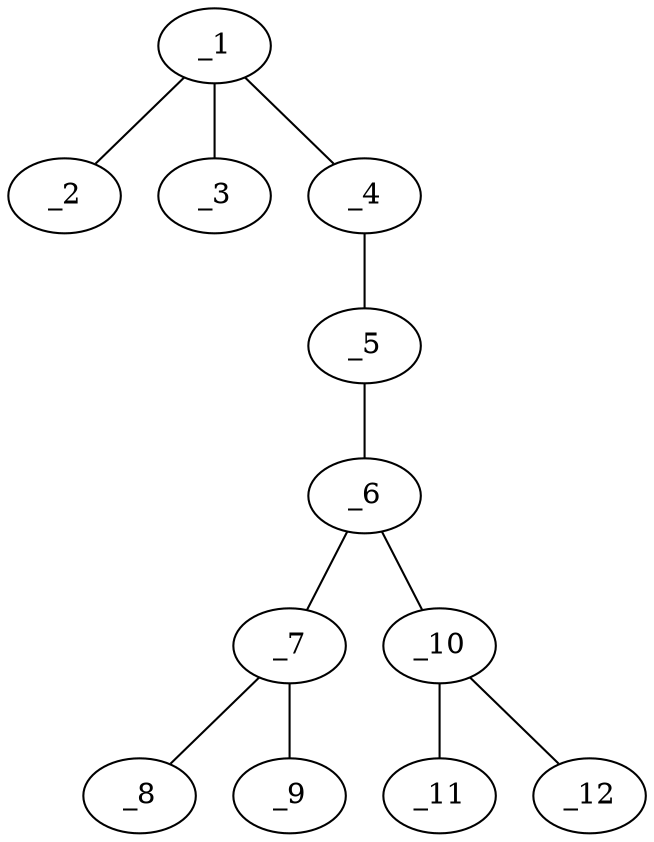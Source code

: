 graph molid635050 {
	_1	 [charge=0,
		chem=6,
		symbol="P  ",
		x="2.866",
		y="-1.75"];
	_2	 [charge=0,
		chem=1,
		symbol="C  ",
		x=2,
		y="-2.25"];
	_1 -- _2	 [valence=1];
	_3	 [charge=0,
		chem=1,
		symbol="C  ",
		x="3.7321",
		y="-2.25"];
	_1 -- _3	 [valence=1];
	_4	 [charge=0,
		chem=1,
		symbol="C  ",
		x="2.866",
		y="-0.75"];
	_1 -- _4	 [valence=1];
	_5	 [charge=0,
		chem=1,
		symbol="C  ",
		x="3.7321",
		y="-0.25"];
	_4 -- _5	 [valence=1];
	_6	 [charge=0,
		chem=6,
		symbol="P  ",
		x="3.7321",
		y="0.75"];
	_5 -- _6	 [valence=1];
	_7	 [charge=0,
		chem=4,
		symbol="N  ",
		x="4.5981",
		y="1.25"];
	_6 -- _7	 [valence=1];
	_10	 [charge=0,
		chem=4,
		symbol="N  ",
		x="2.866",
		y="1.25"];
	_6 -- _10	 [valence=1];
	_8	 [charge=0,
		chem=1,
		symbol="C  ",
		x="5.4641",
		y="0.75"];
	_7 -- _8	 [valence=1];
	_9	 [charge=0,
		chem=1,
		symbol="C  ",
		x="4.5981",
		y="2.25"];
	_7 -- _9	 [valence=1];
	_11	 [charge=0,
		chem=1,
		symbol="C  ",
		x=2,
		y="0.75"];
	_10 -- _11	 [valence=1];
	_12	 [charge=0,
		chem=1,
		symbol="C  ",
		x="2.866",
		y="2.25"];
	_10 -- _12	 [valence=1];
}
